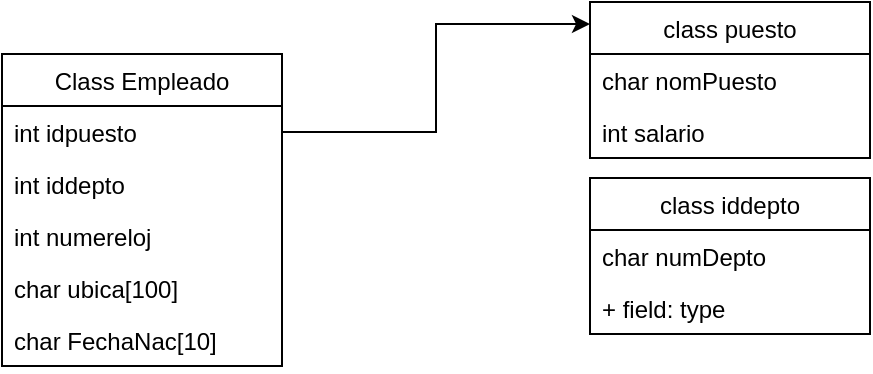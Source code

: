 <mxfile version="20.8.23" type="github">
  <diagram name="Página-1" id="pQmicI2C0eqj3QgdOcu2">
    <mxGraphModel dx="880" dy="476" grid="1" gridSize="10" guides="1" tooltips="1" connect="1" arrows="1" fold="1" page="1" pageScale="1" pageWidth="827" pageHeight="1169" math="0" shadow="0">
      <root>
        <mxCell id="0" />
        <mxCell id="1" parent="0" />
        <mxCell id="JVoe25urINUI8ss4m9AV-1" value="Class Empleado" style="swimlane;fontStyle=0;childLayout=stackLayout;horizontal=1;startSize=26;fillColor=none;horizontalStack=0;resizeParent=1;resizeParentMax=0;resizeLast=0;collapsible=1;marginBottom=0;" vertex="1" parent="1">
          <mxGeometry x="50" y="30" width="140" height="156" as="geometry" />
        </mxCell>
        <mxCell id="JVoe25urINUI8ss4m9AV-2" value="int idpuesto" style="text;strokeColor=none;fillColor=none;align=left;verticalAlign=top;spacingLeft=4;spacingRight=4;overflow=hidden;rotatable=0;points=[[0,0.5],[1,0.5]];portConstraint=eastwest;" vertex="1" parent="JVoe25urINUI8ss4m9AV-1">
          <mxGeometry y="26" width="140" height="26" as="geometry" />
        </mxCell>
        <mxCell id="JVoe25urINUI8ss4m9AV-3" value="int iddepto" style="text;strokeColor=none;fillColor=none;align=left;verticalAlign=top;spacingLeft=4;spacingRight=4;overflow=hidden;rotatable=0;points=[[0,0.5],[1,0.5]];portConstraint=eastwest;" vertex="1" parent="JVoe25urINUI8ss4m9AV-1">
          <mxGeometry y="52" width="140" height="26" as="geometry" />
        </mxCell>
        <mxCell id="JVoe25urINUI8ss4m9AV-4" value="int numereloj&#xa;" style="text;strokeColor=none;fillColor=none;align=left;verticalAlign=top;spacingLeft=4;spacingRight=4;overflow=hidden;rotatable=0;points=[[0,0.5],[1,0.5]];portConstraint=eastwest;" vertex="1" parent="JVoe25urINUI8ss4m9AV-1">
          <mxGeometry y="78" width="140" height="26" as="geometry" />
        </mxCell>
        <mxCell id="JVoe25urINUI8ss4m9AV-5" value="char ubica[100]" style="text;strokeColor=none;fillColor=none;align=left;verticalAlign=top;spacingLeft=4;spacingRight=4;overflow=hidden;rotatable=0;points=[[0,0.5],[1,0.5]];portConstraint=eastwest;" vertex="1" parent="JVoe25urINUI8ss4m9AV-1">
          <mxGeometry y="104" width="140" height="26" as="geometry" />
        </mxCell>
        <mxCell id="JVoe25urINUI8ss4m9AV-6" value="char FechaNac[10]" style="text;strokeColor=none;fillColor=none;align=left;verticalAlign=top;spacingLeft=4;spacingRight=4;overflow=hidden;rotatable=0;points=[[0,0.5],[1,0.5]];portConstraint=eastwest;" vertex="1" parent="JVoe25urINUI8ss4m9AV-1">
          <mxGeometry y="130" width="140" height="26" as="geometry" />
        </mxCell>
        <mxCell id="JVoe25urINUI8ss4m9AV-7" value="class puesto" style="swimlane;fontStyle=0;childLayout=stackLayout;horizontal=1;startSize=26;fillColor=none;horizontalStack=0;resizeParent=1;resizeParentMax=0;resizeLast=0;collapsible=1;marginBottom=0;" vertex="1" parent="1">
          <mxGeometry x="344" y="4" width="140" height="78" as="geometry" />
        </mxCell>
        <mxCell id="JVoe25urINUI8ss4m9AV-8" value="char nomPuesto" style="text;strokeColor=none;fillColor=none;align=left;verticalAlign=top;spacingLeft=4;spacingRight=4;overflow=hidden;rotatable=0;points=[[0,0.5],[1,0.5]];portConstraint=eastwest;" vertex="1" parent="JVoe25urINUI8ss4m9AV-7">
          <mxGeometry y="26" width="140" height="26" as="geometry" />
        </mxCell>
        <mxCell id="JVoe25urINUI8ss4m9AV-9" value="int salario" style="text;strokeColor=none;fillColor=none;align=left;verticalAlign=top;spacingLeft=4;spacingRight=4;overflow=hidden;rotatable=0;points=[[0,0.5],[1,0.5]];portConstraint=eastwest;" vertex="1" parent="JVoe25urINUI8ss4m9AV-7">
          <mxGeometry y="52" width="140" height="26" as="geometry" />
        </mxCell>
        <mxCell id="JVoe25urINUI8ss4m9AV-11" style="edgeStyle=orthogonalEdgeStyle;rounded=0;orthogonalLoop=1;jettySize=auto;html=1;entryX=0;entryY=0.141;entryDx=0;entryDy=0;entryPerimeter=0;" edge="1" parent="1" source="JVoe25urINUI8ss4m9AV-2" target="JVoe25urINUI8ss4m9AV-7">
          <mxGeometry relative="1" as="geometry" />
        </mxCell>
        <mxCell id="JVoe25urINUI8ss4m9AV-12" value="class iddepto" style="swimlane;fontStyle=0;childLayout=stackLayout;horizontal=1;startSize=26;fillColor=none;horizontalStack=0;resizeParent=1;resizeParentMax=0;resizeLast=0;collapsible=1;marginBottom=0;" vertex="1" parent="1">
          <mxGeometry x="344" y="92" width="140" height="78" as="geometry" />
        </mxCell>
        <mxCell id="JVoe25urINUI8ss4m9AV-13" value="char numDepto" style="text;strokeColor=none;fillColor=none;align=left;verticalAlign=top;spacingLeft=4;spacingRight=4;overflow=hidden;rotatable=0;points=[[0,0.5],[1,0.5]];portConstraint=eastwest;" vertex="1" parent="JVoe25urINUI8ss4m9AV-12">
          <mxGeometry y="26" width="140" height="26" as="geometry" />
        </mxCell>
        <mxCell id="JVoe25urINUI8ss4m9AV-14" value="+ field: type" style="text;strokeColor=none;fillColor=none;align=left;verticalAlign=top;spacingLeft=4;spacingRight=4;overflow=hidden;rotatable=0;points=[[0,0.5],[1,0.5]];portConstraint=eastwest;" vertex="1" parent="JVoe25urINUI8ss4m9AV-12">
          <mxGeometry y="52" width="140" height="26" as="geometry" />
        </mxCell>
      </root>
    </mxGraphModel>
  </diagram>
</mxfile>
